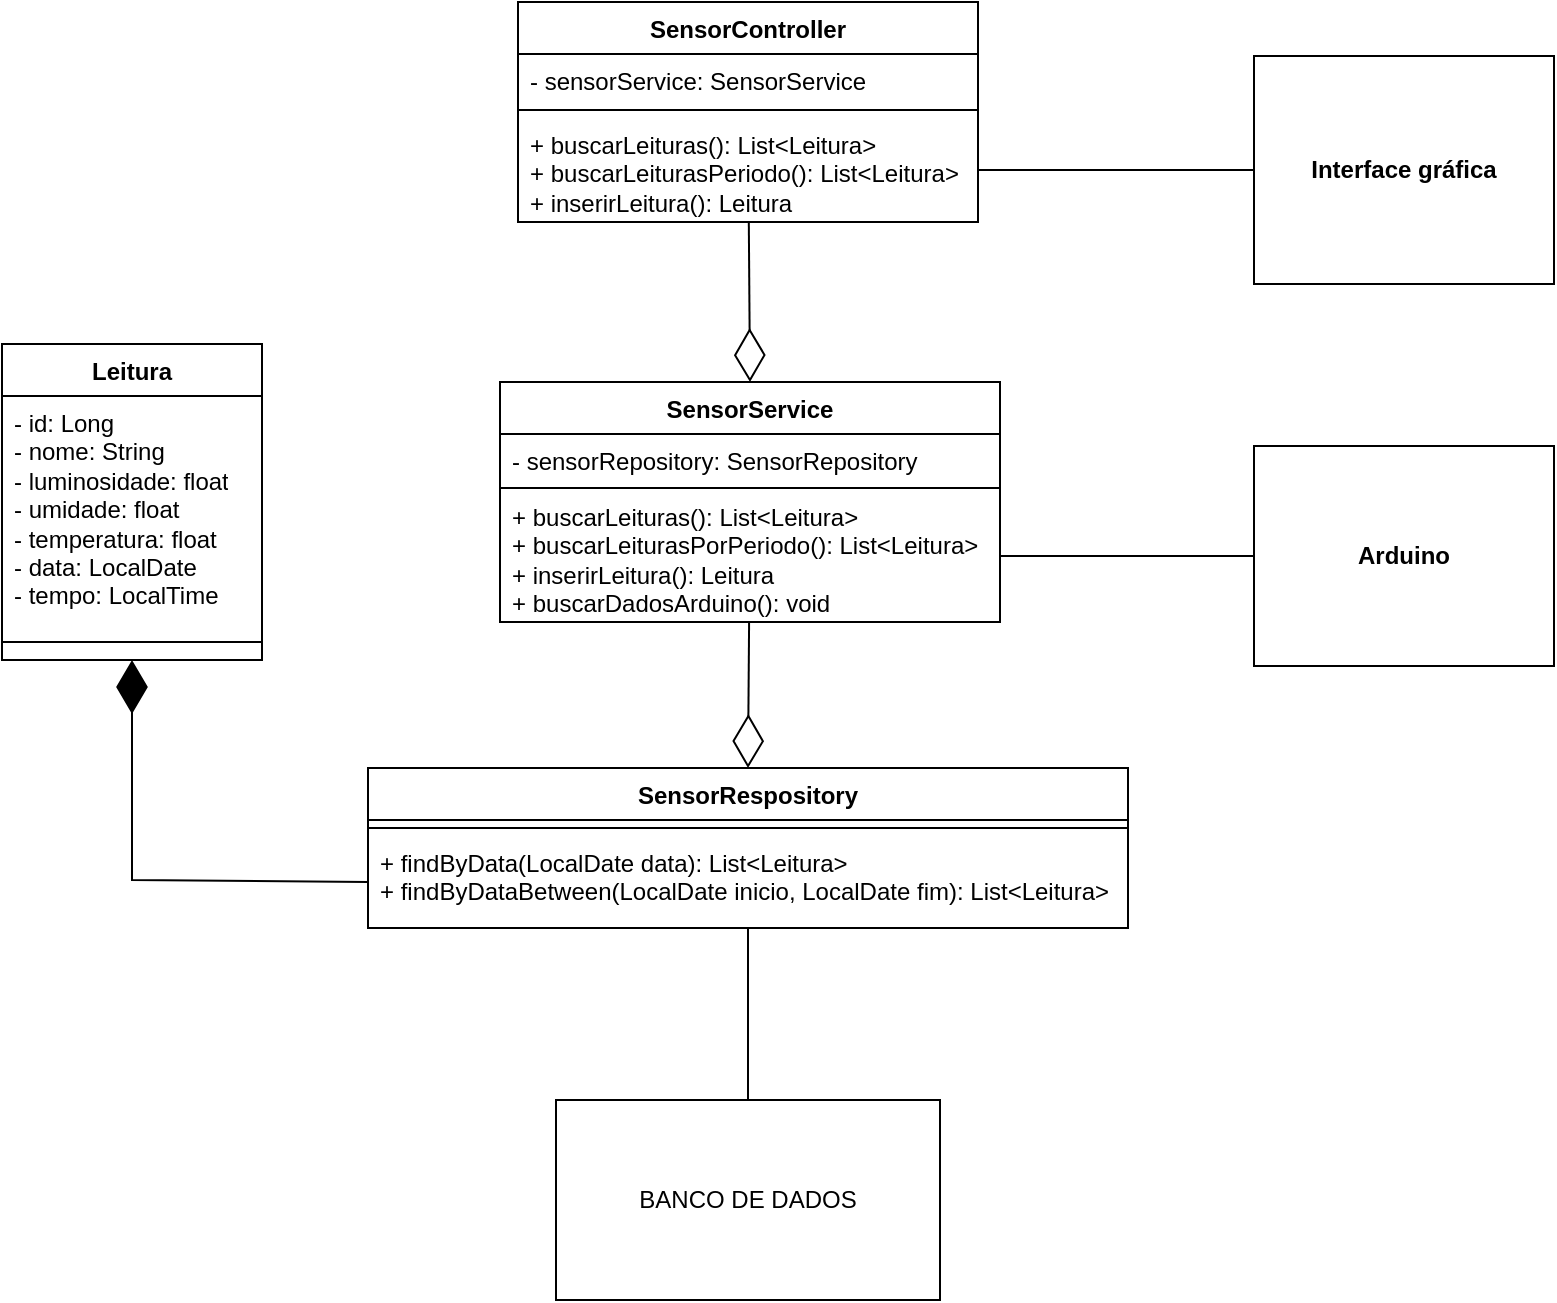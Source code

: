 <mxfile version="26.1.1">
  <diagram name="Page-1" id="23FGFSA1h6I1iPk_AIl2">
    <mxGraphModel dx="1338" dy="838" grid="1" gridSize="10" guides="1" tooltips="1" connect="1" arrows="1" fold="1" page="1" pageScale="1" pageWidth="827" pageHeight="1169" math="0" shadow="0">
      <root>
        <mxCell id="0" />
        <mxCell id="1" parent="0" />
        <mxCell id="fsfkJRhynKKefQtWeFZm-1" value="BANCO DE DADOS" style="rounded=0;whiteSpace=wrap;html=1;" parent="1" vertex="1">
          <mxGeometry x="317" y="630" width="192" height="100" as="geometry" />
        </mxCell>
        <mxCell id="fsfkJRhynKKefQtWeFZm-6" value="&lt;b&gt;Interface gráfica&lt;/b&gt;" style="rounded=0;whiteSpace=wrap;html=1;" parent="1" vertex="1">
          <mxGeometry x="666" y="108" width="150" height="114" as="geometry" />
        </mxCell>
        <mxCell id="fsfkJRhynKKefQtWeFZm-7" value="&lt;b&gt;Arduino&lt;/b&gt;" style="rounded=0;whiteSpace=wrap;html=1;" parent="1" vertex="1">
          <mxGeometry x="666" y="303" width="150" height="110" as="geometry" />
        </mxCell>
        <mxCell id="JIkNVEBU7Jy_ZNqUAzgW-13" value="" style="endArrow=none;html=1;rounded=0;exitX=0.5;exitY=0;exitDx=0;exitDy=0;" edge="1" parent="1" source="fsfkJRhynKKefQtWeFZm-1" target="fsfkJRhynKKefQtWeFZm-28">
          <mxGeometry width="50" height="50" relative="1" as="geometry">
            <mxPoint x="400" y="630" as="sourcePoint" />
            <mxPoint x="420" y="560" as="targetPoint" />
          </mxGeometry>
        </mxCell>
        <mxCell id="fsfkJRhynKKefQtWeFZm-8" value="SensorController" style="swimlane;fontStyle=1;align=center;verticalAlign=top;childLayout=stackLayout;horizontal=1;startSize=26;horizontalStack=0;resizeParent=1;resizeParentMax=0;resizeLast=0;collapsible=1;marginBottom=0;whiteSpace=wrap;html=1;" parent="1" vertex="1">
          <mxGeometry x="298" y="81" width="230" height="110" as="geometry" />
        </mxCell>
        <mxCell id="fsfkJRhynKKefQtWeFZm-9" value="&lt;div&gt;- sensorService: SensorService&lt;/div&gt;" style="text;strokeColor=none;fillColor=none;align=left;verticalAlign=top;spacingLeft=4;spacingRight=4;overflow=hidden;rotatable=0;points=[[0,0.5],[1,0.5]];portConstraint=eastwest;whiteSpace=wrap;html=1;" parent="fsfkJRhynKKefQtWeFZm-8" vertex="1">
          <mxGeometry y="26" width="230" height="24" as="geometry" />
        </mxCell>
        <mxCell id="fsfkJRhynKKefQtWeFZm-10" value="" style="line;strokeWidth=1;fillColor=none;align=left;verticalAlign=middle;spacingTop=-1;spacingLeft=3;spacingRight=3;rotatable=0;labelPosition=right;points=[];portConstraint=eastwest;strokeColor=inherit;" parent="fsfkJRhynKKefQtWeFZm-8" vertex="1">
          <mxGeometry y="50" width="230" height="8" as="geometry" />
        </mxCell>
        <mxCell id="fsfkJRhynKKefQtWeFZm-11" value="+ buscarLeituras(): List&amp;lt;Leitura&amp;gt;&lt;div&gt;&lt;div&gt;+ buscarLeiturasPeriodo():&amp;nbsp;&lt;span style=&quot;background-color: transparent; color: light-dark(rgb(0, 0, 0), rgb(255, 255, 255));&quot;&gt;List&amp;lt;Leitura&amp;gt;&lt;/span&gt;&lt;/div&gt;&lt;/div&gt;&lt;div&gt;&lt;span style=&quot;background-color: transparent; color: light-dark(rgb(0, 0, 0), rgb(255, 255, 255));&quot;&gt;+&amp;nbsp;&lt;/span&gt;&lt;span style=&quot;background-color: transparent;&quot;&gt;inserirLeitura(): Leitura&lt;/span&gt;&lt;/div&gt;" style="text;strokeColor=none;fillColor=none;align=left;verticalAlign=top;spacingLeft=4;spacingRight=4;overflow=hidden;rotatable=0;points=[[0,0.5],[1,0.5]];portConstraint=eastwest;whiteSpace=wrap;html=1;" parent="fsfkJRhynKKefQtWeFZm-8" vertex="1">
          <mxGeometry y="58" width="230" height="52" as="geometry" />
        </mxCell>
        <mxCell id="fsfkJRhynKKefQtWeFZm-30" value="Leitura" style="swimlane;fontStyle=1;align=center;verticalAlign=top;childLayout=stackLayout;horizontal=1;startSize=26;horizontalStack=0;resizeParent=1;resizeParentMax=0;resizeLast=0;collapsible=1;marginBottom=0;whiteSpace=wrap;html=1;" parent="1" vertex="1">
          <mxGeometry x="40" y="252" width="130" height="158" as="geometry">
            <mxRectangle x="60" y="650" width="80" height="30" as="alternateBounds" />
          </mxGeometry>
        </mxCell>
        <mxCell id="fsfkJRhynKKefQtWeFZm-31" value="&lt;div&gt;- id: Long&lt;/div&gt;&lt;div&gt;- nome: String&lt;/div&gt;- luminosidade: float&lt;div&gt;- umidade: float&lt;/div&gt;&lt;div&gt;- temperatura: float&lt;/div&gt;&lt;div&gt;- data: LocalDate&lt;/div&gt;&lt;div&gt;- tempo: LocalTime&lt;/div&gt;" style="text;strokeColor=none;fillColor=none;align=left;verticalAlign=top;spacingLeft=4;spacingRight=4;overflow=hidden;rotatable=0;points=[[0,0.5],[1,0.5]];portConstraint=eastwest;whiteSpace=wrap;html=1;" parent="fsfkJRhynKKefQtWeFZm-30" vertex="1">
          <mxGeometry y="26" width="130" height="114" as="geometry" />
        </mxCell>
        <mxCell id="fsfkJRhynKKefQtWeFZm-32" value="" style="line;strokeWidth=1;fillColor=none;align=left;verticalAlign=middle;spacingTop=-1;spacingLeft=3;spacingRight=3;rotatable=0;labelPosition=right;points=[];portConstraint=eastwest;strokeColor=inherit;" parent="fsfkJRhynKKefQtWeFZm-30" vertex="1">
          <mxGeometry y="140" width="130" height="18" as="geometry" />
        </mxCell>
        <mxCell id="fsfkJRhynKKefQtWeFZm-21" value="SensorService" style="swimlane;fontStyle=1;align=center;verticalAlign=top;childLayout=stackLayout;horizontal=1;startSize=26;horizontalStack=0;resizeParent=1;resizeParentMax=0;resizeLast=0;collapsible=1;marginBottom=0;whiteSpace=wrap;html=1;" parent="1" vertex="1">
          <mxGeometry x="289" y="271" width="250" height="120" as="geometry" />
        </mxCell>
        <mxCell id="fsfkJRhynKKefQtWeFZm-22" value="- sensorRepository: SensorRepository" style="text;strokeColor=none;fillColor=none;align=left;verticalAlign=top;spacingLeft=4;spacingRight=4;overflow=hidden;rotatable=0;points=[[0,0.5],[1,0.5]];portConstraint=eastwest;whiteSpace=wrap;html=1;" parent="fsfkJRhynKKefQtWeFZm-21" vertex="1">
          <mxGeometry y="26" width="250" height="26" as="geometry" />
        </mxCell>
        <mxCell id="fsfkJRhynKKefQtWeFZm-23" value="" style="line;strokeWidth=1;fillColor=none;align=left;verticalAlign=middle;spacingTop=-1;spacingLeft=3;spacingRight=3;rotatable=0;labelPosition=right;points=[];portConstraint=eastwest;strokeColor=inherit;" parent="fsfkJRhynKKefQtWeFZm-21" vertex="1">
          <mxGeometry y="52" width="250" height="2" as="geometry" />
        </mxCell>
        <mxCell id="fsfkJRhynKKefQtWeFZm-24" value="+ buscarLeituras(): List&amp;lt;Leitura&amp;gt;&lt;div&gt;+ buscarLeiturasPorPeriodo(): List&amp;lt;Leitura&amp;gt;&lt;/div&gt;&lt;div&gt;+&amp;nbsp;inserirLeitura():&amp;nbsp;Leitura&lt;/div&gt;&lt;div&gt;+ buscarDadosArduino(): void&lt;/div&gt;" style="text;strokeColor=none;fillColor=none;align=left;verticalAlign=top;spacingLeft=4;spacingRight=4;overflow=hidden;rotatable=0;points=[[0,0.5],[1,0.5]];portConstraint=eastwest;whiteSpace=wrap;html=1;" parent="fsfkJRhynKKefQtWeFZm-21" vertex="1">
          <mxGeometry y="54" width="250" height="66" as="geometry" />
        </mxCell>
        <mxCell id="fsfkJRhynKKefQtWeFZm-25" value="SensorRespository&lt;div&gt;&lt;br&gt;&lt;/div&gt;" style="swimlane;fontStyle=1;align=center;verticalAlign=top;childLayout=stackLayout;horizontal=1;startSize=26;horizontalStack=0;resizeParent=1;resizeParentMax=0;resizeLast=0;collapsible=1;marginBottom=0;whiteSpace=wrap;html=1;" parent="1" vertex="1">
          <mxGeometry x="223" y="464" width="380" height="80" as="geometry" />
        </mxCell>
        <mxCell id="fsfkJRhynKKefQtWeFZm-27" value="" style="line;strokeWidth=1;fillColor=none;align=left;verticalAlign=middle;spacingTop=-1;spacingLeft=3;spacingRight=3;rotatable=0;labelPosition=right;points=[];portConstraint=eastwest;strokeColor=inherit;" parent="fsfkJRhynKKefQtWeFZm-25" vertex="1">
          <mxGeometry y="26" width="380" height="8" as="geometry" />
        </mxCell>
        <mxCell id="fsfkJRhynKKefQtWeFZm-28" value="+ findByData(LocalDate data): List&amp;lt;Leitura&amp;gt;&lt;div&gt;+ findByDataBetween(LocalDate inicio, LocalDate fim): List&amp;lt;Leitura&amp;gt;&lt;/div&gt;" style="text;strokeColor=none;fillColor=none;align=left;verticalAlign=top;spacingLeft=4;spacingRight=4;overflow=hidden;rotatable=0;points=[[0,0.5],[1,0.5]];portConstraint=eastwest;whiteSpace=wrap;html=1;" parent="fsfkJRhynKKefQtWeFZm-25" vertex="1">
          <mxGeometry y="34" width="380" height="46" as="geometry" />
        </mxCell>
        <mxCell id="JIkNVEBU7Jy_ZNqUAzgW-8" value="" style="endArrow=diamondThin;endFill=1;endSize=24;html=1;rounded=0;entryX=0.5;entryY=1;entryDx=0;entryDy=0;exitX=0;exitY=0.5;exitDx=0;exitDy=0;" edge="1" parent="1" source="fsfkJRhynKKefQtWeFZm-28" target="fsfkJRhynKKefQtWeFZm-30">
          <mxGeometry width="160" relative="1" as="geometry">
            <mxPoint x="80" y="510" as="sourcePoint" />
            <mxPoint x="185" y="490" as="targetPoint" />
            <Array as="points">
              <mxPoint x="105" y="520" />
            </Array>
          </mxGeometry>
        </mxCell>
        <mxCell id="JIkNVEBU7Jy_ZNqUAzgW-14" value="" style="endArrow=none;html=1;rounded=0;entryX=0;entryY=0.5;entryDx=0;entryDy=0;exitX=1;exitY=0.5;exitDx=0;exitDy=0;" edge="1" parent="1" source="fsfkJRhynKKefQtWeFZm-11" target="fsfkJRhynKKefQtWeFZm-6">
          <mxGeometry width="50" height="50" relative="1" as="geometry">
            <mxPoint x="580" y="220" as="sourcePoint" />
            <mxPoint x="630" y="170" as="targetPoint" />
          </mxGeometry>
        </mxCell>
        <mxCell id="JIkNVEBU7Jy_ZNqUAzgW-15" value="" style="endArrow=none;html=1;rounded=0;entryX=0;entryY=0.5;entryDx=0;entryDy=0;exitX=1;exitY=0.5;exitDx=0;exitDy=0;" edge="1" parent="1" source="fsfkJRhynKKefQtWeFZm-24" target="fsfkJRhynKKefQtWeFZm-7">
          <mxGeometry width="50" height="50" relative="1" as="geometry">
            <mxPoint x="310" y="370" as="sourcePoint" />
            <mxPoint x="360" y="320" as="targetPoint" />
          </mxGeometry>
        </mxCell>
        <mxCell id="JIkNVEBU7Jy_ZNqUAzgW-16" value="" style="endArrow=diamondThin;endFill=0;endSize=24;html=1;rounded=0;entryX=0.5;entryY=0;entryDx=0;entryDy=0;" edge="1" parent="1" source="fsfkJRhynKKefQtWeFZm-21" target="fsfkJRhynKKefQtWeFZm-25">
          <mxGeometry width="160" relative="1" as="geometry">
            <mxPoint x="250" y="350" as="sourcePoint" />
            <mxPoint x="480" y="430" as="targetPoint" />
          </mxGeometry>
        </mxCell>
        <mxCell id="JIkNVEBU7Jy_ZNqUAzgW-17" value="" style="endArrow=diamondThin;endFill=0;endSize=24;html=1;rounded=0;entryX=0.5;entryY=0;entryDx=0;entryDy=0;" edge="1" parent="1" source="fsfkJRhynKKefQtWeFZm-8" target="fsfkJRhynKKefQtWeFZm-21">
          <mxGeometry width="160" relative="1" as="geometry">
            <mxPoint x="250" y="350" as="sourcePoint" />
            <mxPoint x="410" y="270" as="targetPoint" />
          </mxGeometry>
        </mxCell>
      </root>
    </mxGraphModel>
  </diagram>
</mxfile>
